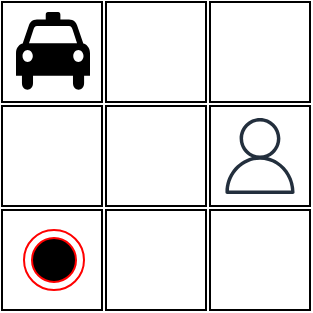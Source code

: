 <mxfile version="20.3.0" type="device"><diagram id="GC3d5SEIMlqQDpdu6AJr" name="Page-1"><mxGraphModel dx="1422" dy="873" grid="1" gridSize="10" guides="1" tooltips="1" connect="1" arrows="1" fold="1" page="1" pageScale="1" pageWidth="850" pageHeight="1100" math="0" shadow="0"><root><mxCell id="0"/><mxCell id="1" parent="0"/><mxCell id="wi9Bhf0zNv-aggHsFR5M-1" value="" style="whiteSpace=wrap;html=1;aspect=fixed;" parent="1" vertex="1"><mxGeometry x="220" y="30" width="50" height="50" as="geometry"/></mxCell><mxCell id="wi9Bhf0zNv-aggHsFR5M-2" value="" style="whiteSpace=wrap;html=1;aspect=fixed;" parent="1" vertex="1"><mxGeometry x="272" y="30" width="50" height="50" as="geometry"/></mxCell><mxCell id="wi9Bhf0zNv-aggHsFR5M-3" value="" style="whiteSpace=wrap;html=1;aspect=fixed;" parent="1" vertex="1"><mxGeometry x="324" y="30" width="50" height="50" as="geometry"/></mxCell><mxCell id="wi9Bhf0zNv-aggHsFR5M-5" value="" style="whiteSpace=wrap;html=1;aspect=fixed;" parent="1" vertex="1"><mxGeometry x="220" y="82" width="50" height="50" as="geometry"/></mxCell><mxCell id="wi9Bhf0zNv-aggHsFR5M-6" value="" style="whiteSpace=wrap;html=1;aspect=fixed;" parent="1" vertex="1"><mxGeometry x="272" y="82" width="50" height="50" as="geometry"/></mxCell><mxCell id="wi9Bhf0zNv-aggHsFR5M-7" value="" style="whiteSpace=wrap;html=1;aspect=fixed;" parent="1" vertex="1"><mxGeometry x="324" y="82" width="50" height="50" as="geometry"/></mxCell><mxCell id="wi9Bhf0zNv-aggHsFR5M-9" value="" style="whiteSpace=wrap;html=1;aspect=fixed;" parent="1" vertex="1"><mxGeometry x="220" y="134" width="50" height="50" as="geometry"/></mxCell><mxCell id="wi9Bhf0zNv-aggHsFR5M-10" value="" style="whiteSpace=wrap;html=1;aspect=fixed;" parent="1" vertex="1"><mxGeometry x="272" y="134" width="50" height="50" as="geometry"/></mxCell><mxCell id="wi9Bhf0zNv-aggHsFR5M-11" value="" style="whiteSpace=wrap;html=1;aspect=fixed;" parent="1" vertex="1"><mxGeometry x="324" y="134" width="50" height="50" as="geometry"/></mxCell><mxCell id="CsA70eIJGZtUb_FbTeEb-1" value="" style="shape=mxgraph.signs.transportation.taxi;html=1;pointerEvents=1;fillColor=#000000;strokeColor=none;verticalLabelPosition=bottom;verticalAlign=top;align=center;" parent="1" vertex="1"><mxGeometry x="227" y="35" width="37" height="40" as="geometry"/></mxCell><mxCell id="7cRN5RLYOy5YG3jkbzWp-1" value="" style="ellipse;html=1;shape=endState;fillColor=#000000;strokeColor=#ff0000;" parent="1" vertex="1"><mxGeometry x="231" y="144" width="30" height="30" as="geometry"/></mxCell><mxCell id="7cRN5RLYOy5YG3jkbzWp-5" value="" style="sketch=0;outlineConnect=0;fontColor=#232F3E;gradientColor=none;fillColor=#232F3D;strokeColor=none;dashed=0;verticalLabelPosition=bottom;verticalAlign=top;align=center;html=1;fontSize=12;fontStyle=0;aspect=fixed;pointerEvents=1;shape=mxgraph.aws4.user;" parent="1" vertex="1"><mxGeometry x="330" y="88" width="38" height="38" as="geometry"/></mxCell></root></mxGraphModel></diagram></mxfile>